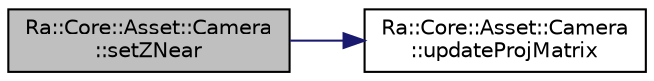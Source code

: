 digraph "Ra::Core::Asset::Camera::setZNear"
{
 // INTERACTIVE_SVG=YES
 // LATEX_PDF_SIZE
  edge [fontname="Helvetica",fontsize="10",labelfontname="Helvetica",labelfontsize="10"];
  node [fontname="Helvetica",fontsize="10",shape=record];
  rankdir="LR";
  Node1 [label="Ra::Core::Asset::Camera\l::setZNear",height=0.2,width=0.4,color="black", fillcolor="grey75", style="filled", fontcolor="black",tooltip="Set the Z Near plane distance to zNear."];
  Node1 -> Node2 [color="midnightblue",fontsize="10",style="solid",fontname="Helvetica"];
  Node2 [label="Ra::Core::Asset::Camera\l::updateProjMatrix",height=0.2,width=0.4,color="black", fillcolor="white", style="filled",URL="$classRa_1_1Core_1_1Asset_1_1Camera.html#a1e1809a93475162a71da46c2816f90e7",tooltip="Update the projection matrix according to the current parameters."];
}

